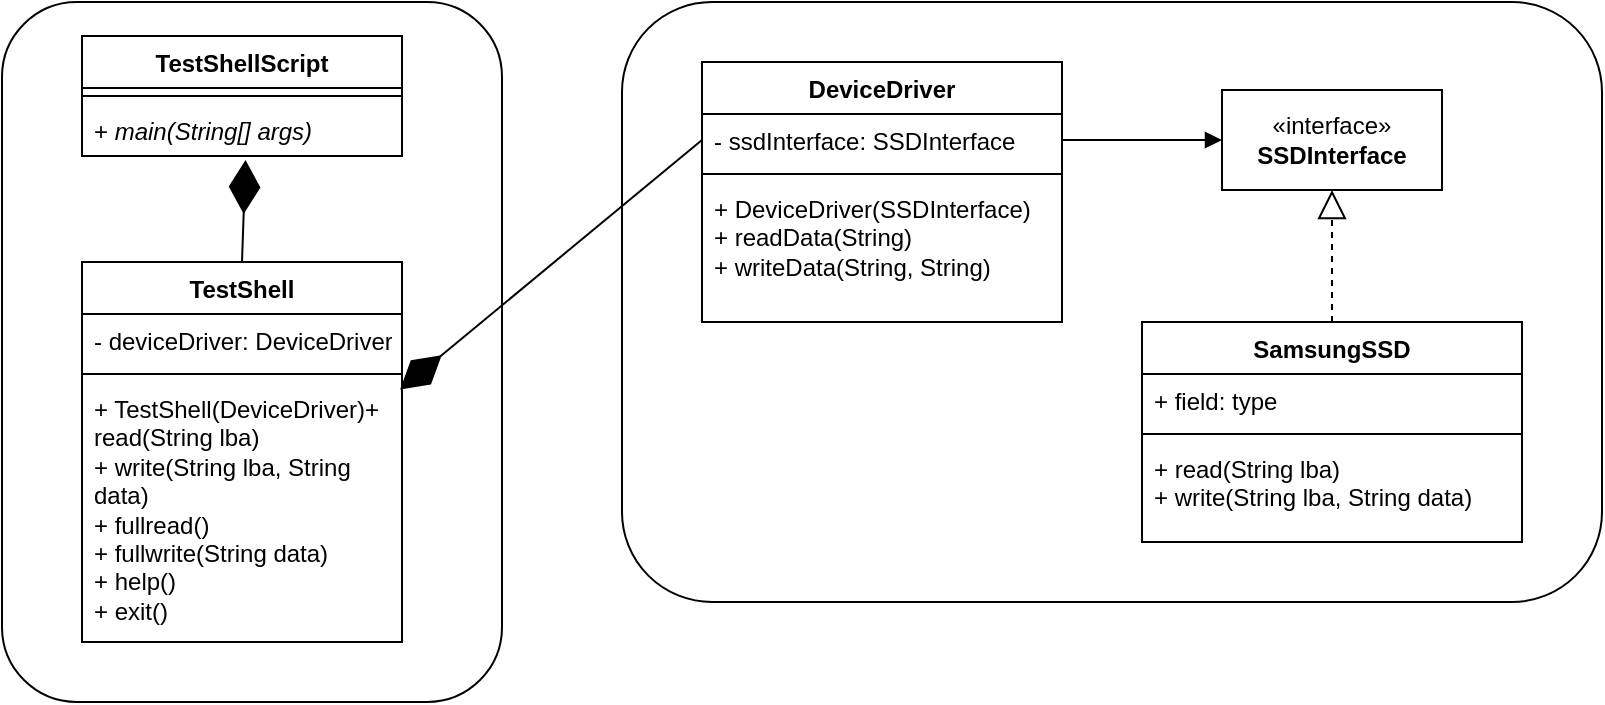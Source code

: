 <mxfile version="24.3.1" type="github">
  <diagram id="C5RBs43oDa-KdzZeNtuy" name="Page-1">
    <mxGraphModel dx="1999" dy="1853" grid="1" gridSize="10" guides="1" tooltips="1" connect="1" arrows="1" fold="1" page="1" pageScale="1" pageWidth="827" pageHeight="1169" math="0" shadow="0">
      <root>
        <mxCell id="WIyWlLk6GJQsqaUBKTNV-0" />
        <mxCell id="WIyWlLk6GJQsqaUBKTNV-1" parent="WIyWlLk6GJQsqaUBKTNV-0" />
        <mxCell id="Sq359-iOevKqMSrBk4Uz-28" value="" style="rounded=1;whiteSpace=wrap;html=1;" parent="WIyWlLk6GJQsqaUBKTNV-1" vertex="1">
          <mxGeometry x="-400" y="-1060" width="490" height="300" as="geometry" />
        </mxCell>
        <mxCell id="Sq359-iOevKqMSrBk4Uz-27" value="" style="rounded=1;whiteSpace=wrap;html=1;" parent="WIyWlLk6GJQsqaUBKTNV-1" vertex="1">
          <mxGeometry x="-710" y="-1060" width="250" height="350" as="geometry" />
        </mxCell>
        <mxCell id="wCvYwDocIVwtugDmygxU-4" value="TestShellScript" style="swimlane;fontStyle=1;align=center;verticalAlign=top;childLayout=stackLayout;horizontal=1;startSize=26;horizontalStack=0;resizeParent=1;resizeParentMax=0;resizeLast=0;collapsible=1;marginBottom=0;whiteSpace=wrap;html=1;" vertex="1" parent="WIyWlLk6GJQsqaUBKTNV-1">
          <mxGeometry x="-670" y="-1043" width="160" height="60" as="geometry" />
        </mxCell>
        <mxCell id="wCvYwDocIVwtugDmygxU-6" value="" style="line;strokeWidth=1;fillColor=none;align=left;verticalAlign=middle;spacingTop=-1;spacingLeft=3;spacingRight=3;rotatable=0;labelPosition=right;points=[];portConstraint=eastwest;strokeColor=inherit;" vertex="1" parent="wCvYwDocIVwtugDmygxU-4">
          <mxGeometry y="26" width="160" height="8" as="geometry" />
        </mxCell>
        <mxCell id="wCvYwDocIVwtugDmygxU-7" value="+ &lt;i&gt;main(String[] args)&lt;/i&gt;" style="text;strokeColor=none;fillColor=none;align=left;verticalAlign=top;spacingLeft=4;spacingRight=4;overflow=hidden;rotatable=0;points=[[0,0.5],[1,0.5]];portConstraint=eastwest;whiteSpace=wrap;html=1;" vertex="1" parent="wCvYwDocIVwtugDmygxU-4">
          <mxGeometry y="34" width="160" height="26" as="geometry" />
        </mxCell>
        <mxCell id="wCvYwDocIVwtugDmygxU-8" value="DeviceDriver" style="swimlane;fontStyle=1;align=center;verticalAlign=top;childLayout=stackLayout;horizontal=1;startSize=26;horizontalStack=0;resizeParent=1;resizeParentMax=0;resizeLast=0;collapsible=1;marginBottom=0;whiteSpace=wrap;html=1;" vertex="1" parent="WIyWlLk6GJQsqaUBKTNV-1">
          <mxGeometry x="-360" y="-1030" width="180" height="130" as="geometry" />
        </mxCell>
        <mxCell id="wCvYwDocIVwtugDmygxU-9" value="- ssdInterface: SSDInterface" style="text;strokeColor=none;fillColor=none;align=left;verticalAlign=top;spacingLeft=4;spacingRight=4;overflow=hidden;rotatable=0;points=[[0,0.5],[1,0.5]];portConstraint=eastwest;whiteSpace=wrap;html=1;" vertex="1" parent="wCvYwDocIVwtugDmygxU-8">
          <mxGeometry y="26" width="180" height="26" as="geometry" />
        </mxCell>
        <mxCell id="wCvYwDocIVwtugDmygxU-10" value="" style="line;strokeWidth=1;fillColor=none;align=left;verticalAlign=middle;spacingTop=-1;spacingLeft=3;spacingRight=3;rotatable=0;labelPosition=right;points=[];portConstraint=eastwest;strokeColor=inherit;" vertex="1" parent="wCvYwDocIVwtugDmygxU-8">
          <mxGeometry y="52" width="180" height="8" as="geometry" />
        </mxCell>
        <mxCell id="wCvYwDocIVwtugDmygxU-11" value="+ DeviceDriver(SSDInterface)&lt;div&gt;+ readData(String)&lt;/div&gt;&lt;div&gt;+ writeData(String, String)&lt;/div&gt;" style="text;strokeColor=none;fillColor=none;align=left;verticalAlign=top;spacingLeft=4;spacingRight=4;overflow=hidden;rotatable=0;points=[[0,0.5],[1,0.5]];portConstraint=eastwest;whiteSpace=wrap;html=1;" vertex="1" parent="wCvYwDocIVwtugDmygxU-8">
          <mxGeometry y="60" width="180" height="70" as="geometry" />
        </mxCell>
        <mxCell id="wCvYwDocIVwtugDmygxU-12" value="" style="endArrow=diamondThin;endFill=1;endSize=24;html=1;rounded=0;entryX=0.994;entryY=0.029;entryDx=0;entryDy=0;entryPerimeter=0;exitX=0;exitY=0.5;exitDx=0;exitDy=0;" edge="1" parent="WIyWlLk6GJQsqaUBKTNV-1" source="wCvYwDocIVwtugDmygxU-9" target="wCvYwDocIVwtugDmygxU-18">
          <mxGeometry width="160" relative="1" as="geometry">
            <mxPoint x="-530" y="-950" as="sourcePoint" />
            <mxPoint x="-519.04" y="-749.334" as="targetPoint" />
          </mxGeometry>
        </mxCell>
        <mxCell id="wCvYwDocIVwtugDmygxU-15" value="TestShell" style="swimlane;fontStyle=1;align=center;verticalAlign=top;childLayout=stackLayout;horizontal=1;startSize=26;horizontalStack=0;resizeParent=1;resizeParentMax=0;resizeLast=0;collapsible=1;marginBottom=0;whiteSpace=wrap;html=1;" vertex="1" parent="WIyWlLk6GJQsqaUBKTNV-1">
          <mxGeometry x="-670" y="-930" width="160" height="190" as="geometry" />
        </mxCell>
        <mxCell id="wCvYwDocIVwtugDmygxU-16" value="- deviceDriver: DeviceDriver" style="text;strokeColor=none;fillColor=none;align=left;verticalAlign=top;spacingLeft=4;spacingRight=4;overflow=hidden;rotatable=0;points=[[0,0.5],[1,0.5]];portConstraint=eastwest;whiteSpace=wrap;html=1;" vertex="1" parent="wCvYwDocIVwtugDmygxU-15">
          <mxGeometry y="26" width="160" height="26" as="geometry" />
        </mxCell>
        <mxCell id="wCvYwDocIVwtugDmygxU-17" value="" style="line;strokeWidth=1;fillColor=none;align=left;verticalAlign=middle;spacingTop=-1;spacingLeft=3;spacingRight=3;rotatable=0;labelPosition=right;points=[];portConstraint=eastwest;strokeColor=inherit;" vertex="1" parent="wCvYwDocIVwtugDmygxU-15">
          <mxGeometry y="52" width="160" height="8" as="geometry" />
        </mxCell>
        <mxCell id="wCvYwDocIVwtugDmygxU-18" value="+ TestShell(DeviceDriver)+ read(String lba)&lt;br style=&quot;padding: 0px; margin: 0px;&quot;&gt;+ write(String lba, String data)&lt;br style=&quot;padding: 0px; margin: 0px;&quot;&gt;+ fullread()&lt;br style=&quot;padding: 0px; margin: 0px;&quot;&gt;+ fullwrite(String data)&lt;br style=&quot;padding: 0px; margin: 0px;&quot;&gt;+ help()&lt;br style=&quot;padding: 0px; margin: 0px;&quot;&gt;+ exit()" style="text;strokeColor=none;fillColor=none;align=left;verticalAlign=top;spacingLeft=4;spacingRight=4;overflow=hidden;rotatable=0;points=[[0,0.5],[1,0.5]];portConstraint=eastwest;whiteSpace=wrap;html=1;" vertex="1" parent="wCvYwDocIVwtugDmygxU-15">
          <mxGeometry y="60" width="160" height="130" as="geometry" />
        </mxCell>
        <mxCell id="wCvYwDocIVwtugDmygxU-19" value="«interface»&lt;br&gt;&lt;b&gt;SSDInterface&lt;/b&gt;" style="html=1;whiteSpace=wrap;" vertex="1" parent="WIyWlLk6GJQsqaUBKTNV-1">
          <mxGeometry x="-100" y="-1016" width="110" height="50" as="geometry" />
        </mxCell>
        <mxCell id="wCvYwDocIVwtugDmygxU-20" value="SamsungSSD" style="swimlane;fontStyle=1;align=center;verticalAlign=top;childLayout=stackLayout;horizontal=1;startSize=26;horizontalStack=0;resizeParent=1;resizeParentMax=0;resizeLast=0;collapsible=1;marginBottom=0;whiteSpace=wrap;html=1;" vertex="1" parent="WIyWlLk6GJQsqaUBKTNV-1">
          <mxGeometry x="-140" y="-900" width="190" height="110" as="geometry" />
        </mxCell>
        <mxCell id="wCvYwDocIVwtugDmygxU-21" value="+ field: type" style="text;strokeColor=none;fillColor=none;align=left;verticalAlign=top;spacingLeft=4;spacingRight=4;overflow=hidden;rotatable=0;points=[[0,0.5],[1,0.5]];portConstraint=eastwest;whiteSpace=wrap;html=1;" vertex="1" parent="wCvYwDocIVwtugDmygxU-20">
          <mxGeometry y="26" width="190" height="26" as="geometry" />
        </mxCell>
        <mxCell id="wCvYwDocIVwtugDmygxU-22" value="" style="line;strokeWidth=1;fillColor=none;align=left;verticalAlign=middle;spacingTop=-1;spacingLeft=3;spacingRight=3;rotatable=0;labelPosition=right;points=[];portConstraint=eastwest;strokeColor=inherit;" vertex="1" parent="wCvYwDocIVwtugDmygxU-20">
          <mxGeometry y="52" width="190" height="8" as="geometry" />
        </mxCell>
        <mxCell id="wCvYwDocIVwtugDmygxU-23" value="+ read(String lba)&lt;div&gt;+ write(String lba, String data)&lt;/div&gt;" style="text;strokeColor=none;fillColor=none;align=left;verticalAlign=top;spacingLeft=4;spacingRight=4;overflow=hidden;rotatable=0;points=[[0,0.5],[1,0.5]];portConstraint=eastwest;whiteSpace=wrap;html=1;" vertex="1" parent="wCvYwDocIVwtugDmygxU-20">
          <mxGeometry y="60" width="190" height="50" as="geometry" />
        </mxCell>
        <mxCell id="wCvYwDocIVwtugDmygxU-24" value="" style="endArrow=block;dashed=1;endFill=0;endSize=12;html=1;rounded=0;entryX=0.5;entryY=1;entryDx=0;entryDy=0;exitX=0.5;exitY=0;exitDx=0;exitDy=0;" edge="1" parent="WIyWlLk6GJQsqaUBKTNV-1" source="wCvYwDocIVwtugDmygxU-20" target="wCvYwDocIVwtugDmygxU-19">
          <mxGeometry width="160" relative="1" as="geometry">
            <mxPoint x="-250" y="-950" as="sourcePoint" />
            <mxPoint x="-90" y="-950" as="targetPoint" />
          </mxGeometry>
        </mxCell>
        <mxCell id="wCvYwDocIVwtugDmygxU-25" value="" style="endArrow=block;startArrow=none;endFill=1;startFill=0;html=1;rounded=0;entryX=0;entryY=0.5;entryDx=0;entryDy=0;exitX=1;exitY=0.5;exitDx=0;exitDy=0;" edge="1" parent="WIyWlLk6GJQsqaUBKTNV-1" source="wCvYwDocIVwtugDmygxU-9" target="wCvYwDocIVwtugDmygxU-19">
          <mxGeometry width="160" relative="1" as="geometry">
            <mxPoint x="-250" y="-950" as="sourcePoint" />
            <mxPoint x="-90" y="-950" as="targetPoint" />
          </mxGeometry>
        </mxCell>
        <mxCell id="wCvYwDocIVwtugDmygxU-26" value="" style="endArrow=diamondThin;endFill=1;endSize=24;html=1;rounded=0;entryX=0.511;entryY=1.077;entryDx=0;entryDy=0;entryPerimeter=0;exitX=0.5;exitY=0;exitDx=0;exitDy=0;" edge="1" parent="WIyWlLk6GJQsqaUBKTNV-1" source="wCvYwDocIVwtugDmygxU-15" target="wCvYwDocIVwtugDmygxU-7">
          <mxGeometry width="160" relative="1" as="geometry">
            <mxPoint x="-250" y="-950" as="sourcePoint" />
            <mxPoint x="-90" y="-950" as="targetPoint" />
          </mxGeometry>
        </mxCell>
      </root>
    </mxGraphModel>
  </diagram>
</mxfile>
